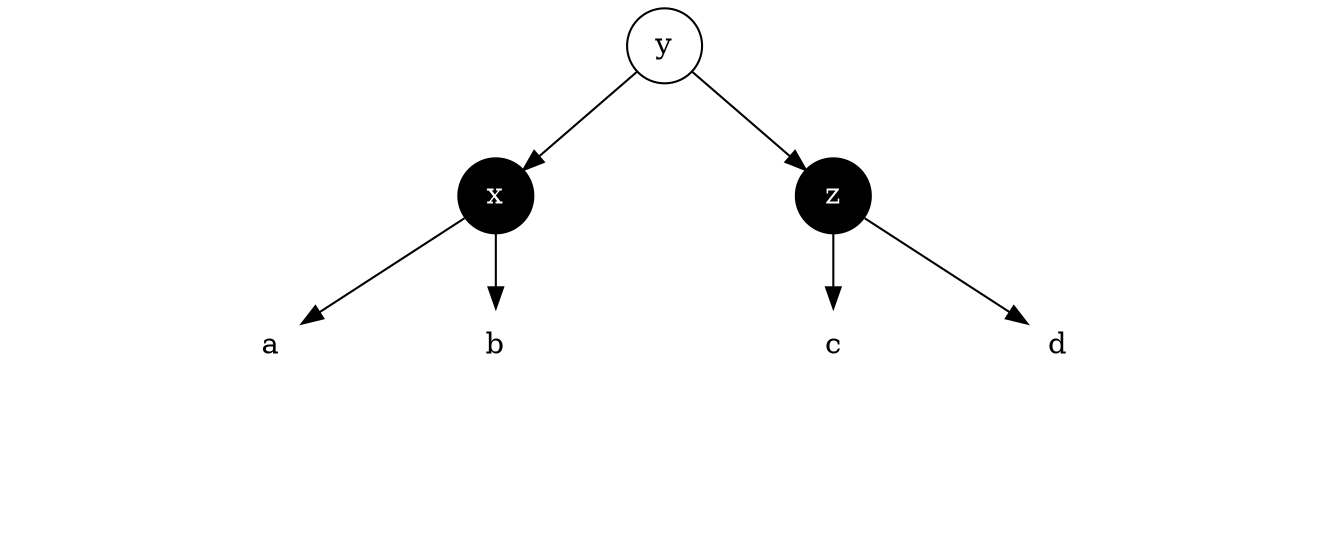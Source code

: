 digraph G{
	node[shape=circle]
	ay[label="y", style=filled, fillcolor=white, fontcolor=black];
	ax[label="x", style=filled, fillcolor=black, fontcolor=white];
	aa[label="a", style=filled, color=white];
	nilaal[label="", style=invis];
	nilaar[label="", style=invis];
	nilaam[label="", style=invis];
	aa->nilaal[style=invis];
	aa->nilaam[style=invis];
	aa->nilaar[style=invis];
	{rank=same nilaal->nilaam->nilaar[style=invis]}
	ab[label="b", style=filled, color=white];
	nilabl[label="", style=invis];
	nilabr[label="", style=invis];
	nilabm[label="", style=invis];
	ab->nilabl[style=invis];
	ab->nilabm[style=invis];
	ab->nilabr[style=invis];
	{rank=same nilabl->nilabm->nilabr[style=invis]}
	nilaxm[label="", style=invis];
	ax->aa
	ax->nilaxm[style=invis];
	ax->ab
	{rank=same aa->nilaxm->ab[style=invis]}
	az[label="z", style=filled, fillcolor=black, fontcolor=white];
	ac[label="c", style=filled, color=white];
	nilacl[label="", style=invis];
	nilacr[label="", style=invis];
	nilacm[label="", style=invis];
	ac->nilacl[style=invis];
	ac->nilacm[style=invis];
	ac->nilacr[style=invis];
	{rank=same nilacl->nilacm->nilacr[style=invis]}
	ad[label="d", style=filled, color=white];
	niladl[label="", style=invis];
	niladr[label="", style=invis];
	niladm[label="", style=invis];
	ad->niladl[style=invis];
	ad->niladm[style=invis];
	ad->niladr[style=invis];
	{rank=same niladl->niladm->niladr[style=invis]}
	nilazm[label="", style=invis];
	az->ac
	az->nilazm[style=invis];
	az->ad
	{rank=same ac->nilazm->ad[style=invis]}
	nilaym[label="", style=invis];
	ay->ax
	ay->nilaym[style=invis];
	ay->az
	{rank=same ax->nilaym->az[style=invis]}
}